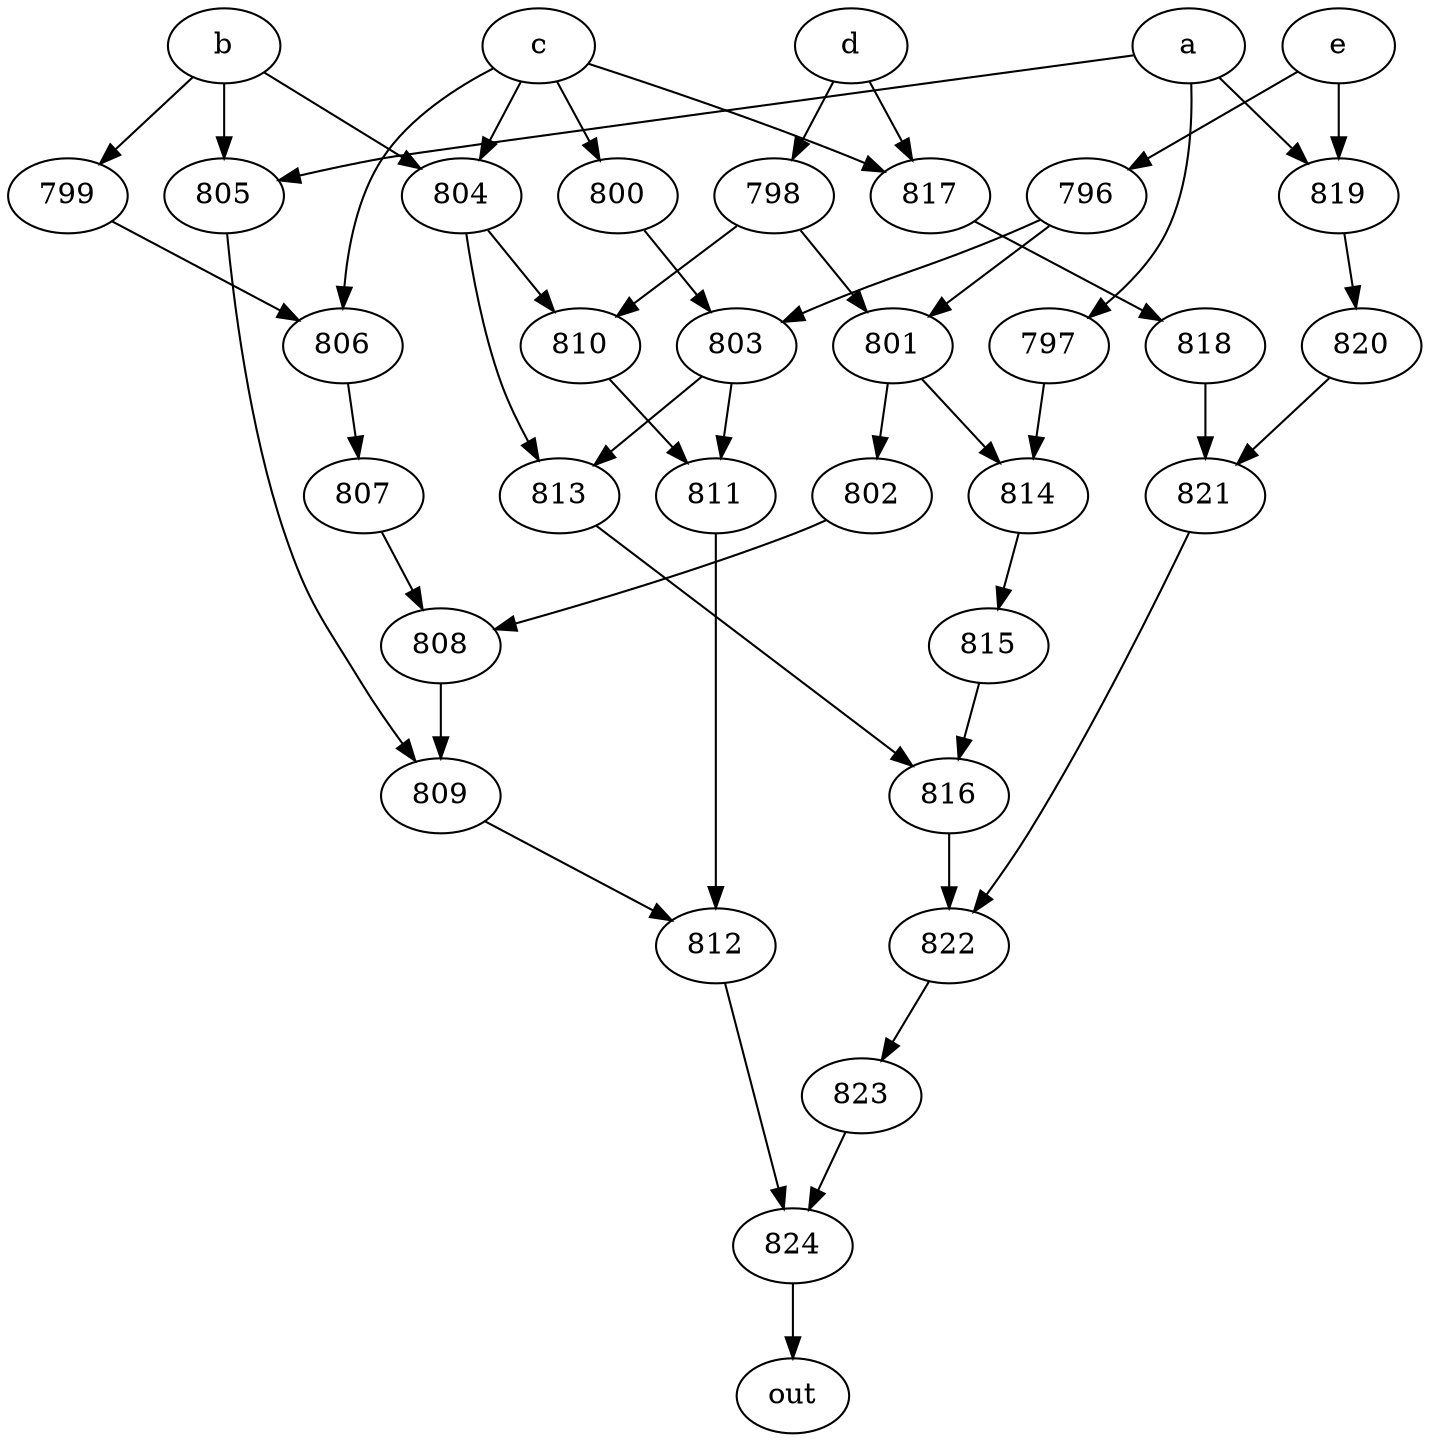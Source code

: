 strict digraph "" {
	824 -> out;
	a -> 797;
	a -> 805;
	a -> 819;
	797 -> 814;
	805 -> 809;
	819 -> 820;
	814 -> 815;
	809 -> 812;
	820 -> 821;
	b -> 805;
	b -> 799;
	b -> 804;
	799 -> 806;
	804 -> 810;
	804 -> 813;
	806 -> 807;
	810 -> 811;
	813 -> 816;
	c -> 804;
	c -> 806;
	c -> 800;
	c -> 817;
	800 -> 803;
	817 -> 818;
	803 -> 813;
	803 -> 811;
	807 -> 808;
	818 -> 821;
	d -> 817;
	d -> 798;
	798 -> 810;
	798 -> 801;
	801 -> 814;
	801 -> 802;
	e -> 819;
	e -> 796;
	796 -> 803;
	796 -> 801;
	802 -> 808;
	811 -> 812;
	815 -> 816;
	808 -> 809;
	812 -> 824;
	816 -> 822;
	822 -> 823;
	823 -> 824;
	821 -> 822;
}
